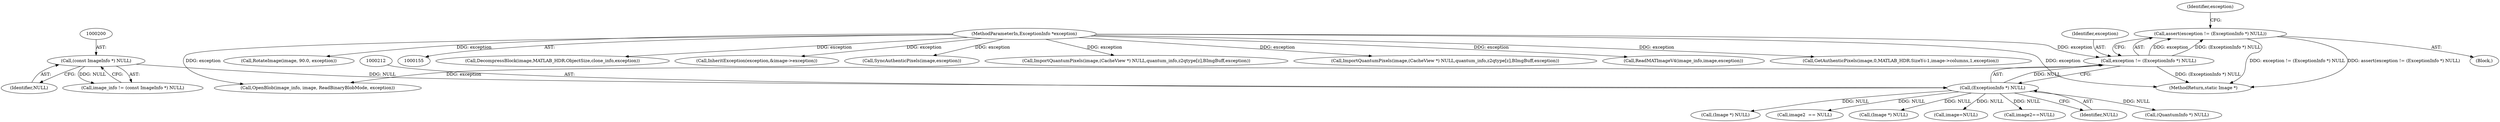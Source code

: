 digraph "0_ImageMagick_8a370f9ab120faf182aa160900ba692ba8e2bcf0@API" {
"1000208" [label="(Call,assert(exception != (ExceptionInfo *) NULL))"];
"1000209" [label="(Call,exception != (ExceptionInfo *) NULL)"];
"1000157" [label="(MethodParameterIn,ExceptionInfo *exception)"];
"1000211" [label="(Call,(ExceptionInfo *) NULL)"];
"1000199" [label="(Call,(const ImageInfo *) NULL)"];
"1000209" [label="(Call,exception != (ExceptionInfo *) NULL)"];
"1001705" [label="(Call,(Image *) NULL)"];
"1000210" [label="(Identifier,exception)"];
"1000286" [label="(Call,image2  == NULL)"];
"1000458" [label="(Call,DecompressBlock(image,MATLAB_HDR.ObjectSize,clone_info,exception))"];
"1001070" [label="(Call,InheritException(exception,&image->exception))"];
"1001326" [label="(Call,SyncAuthenticPixels(image,exception))"];
"1000247" [label="(Call,(Image *) NULL)"];
"1001699" [label="(Call,image=NULL)"];
"1001286" [label="(Call,ImportQuantumPixels(image,(CacheView *) NULL,quantum_info,z2qtype[z],BImgBuff,exception))"];
"1000211" [label="(Call,(ExceptionInfo *) NULL)"];
"1001250" [label="(Call,ImportQuantumPixels(image,(CacheView *) NULL,quantum_info,z2qtype[z],BImgBuff,exception))"];
"1000217" [label="(Identifier,exception)"];
"1000157" [label="(MethodParameterIn,ExceptionInfo *exception)"];
"1000197" [label="(Call,image_info != (const ImageInfo *) NULL)"];
"1000281" [label="(Call,ReadMATImageV4(image_info,image,exception))"];
"1001811" [label="(MethodReturn,static Image *)"];
"1000201" [label="(Identifier,NULL)"];
"1000466" [label="(Call,image2==NULL)"];
"1000213" [label="(Identifier,NULL)"];
"1001158" [label="(Call,GetAuthenticPixels(image,0,MATLAB_HDR.SizeY-i-1,image->columns,1,exception))"];
"1000158" [label="(Block,)"];
"1001502" [label="(Call,RotateImage(image, 90.0, exception))"];
"1000232" [label="(Call,OpenBlob(image_info, image, ReadBinaryBlobMode, exception))"];
"1000977" [label="(Call,(QuantumInfo *) NULL)"];
"1000208" [label="(Call,assert(exception != (ExceptionInfo *) NULL))"];
"1000199" [label="(Call,(const ImageInfo *) NULL)"];
"1000208" -> "1000158"  [label="AST: "];
"1000208" -> "1000209"  [label="CFG: "];
"1000209" -> "1000208"  [label="AST: "];
"1000217" -> "1000208"  [label="CFG: "];
"1000208" -> "1001811"  [label="DDG: exception != (ExceptionInfo *) NULL"];
"1000208" -> "1001811"  [label="DDG: assert(exception != (ExceptionInfo *) NULL)"];
"1000209" -> "1000208"  [label="DDG: exception"];
"1000209" -> "1000208"  [label="DDG: (ExceptionInfo *) NULL"];
"1000209" -> "1000211"  [label="CFG: "];
"1000210" -> "1000209"  [label="AST: "];
"1000211" -> "1000209"  [label="AST: "];
"1000209" -> "1001811"  [label="DDG: (ExceptionInfo *) NULL"];
"1000157" -> "1000209"  [label="DDG: exception"];
"1000211" -> "1000209"  [label="DDG: NULL"];
"1000209" -> "1000232"  [label="DDG: exception"];
"1000157" -> "1000155"  [label="AST: "];
"1000157" -> "1001811"  [label="DDG: exception"];
"1000157" -> "1000232"  [label="DDG: exception"];
"1000157" -> "1000281"  [label="DDG: exception"];
"1000157" -> "1000458"  [label="DDG: exception"];
"1000157" -> "1001070"  [label="DDG: exception"];
"1000157" -> "1001158"  [label="DDG: exception"];
"1000157" -> "1001250"  [label="DDG: exception"];
"1000157" -> "1001286"  [label="DDG: exception"];
"1000157" -> "1001326"  [label="DDG: exception"];
"1000157" -> "1001502"  [label="DDG: exception"];
"1000211" -> "1000213"  [label="CFG: "];
"1000212" -> "1000211"  [label="AST: "];
"1000213" -> "1000211"  [label="AST: "];
"1000199" -> "1000211"  [label="DDG: NULL"];
"1000211" -> "1000247"  [label="DDG: NULL"];
"1000211" -> "1000286"  [label="DDG: NULL"];
"1000211" -> "1000466"  [label="DDG: NULL"];
"1000211" -> "1000977"  [label="DDG: NULL"];
"1000211" -> "1001699"  [label="DDG: NULL"];
"1000211" -> "1001705"  [label="DDG: NULL"];
"1000199" -> "1000197"  [label="AST: "];
"1000199" -> "1000201"  [label="CFG: "];
"1000200" -> "1000199"  [label="AST: "];
"1000201" -> "1000199"  [label="AST: "];
"1000197" -> "1000199"  [label="CFG: "];
"1000199" -> "1000197"  [label="DDG: NULL"];
}
